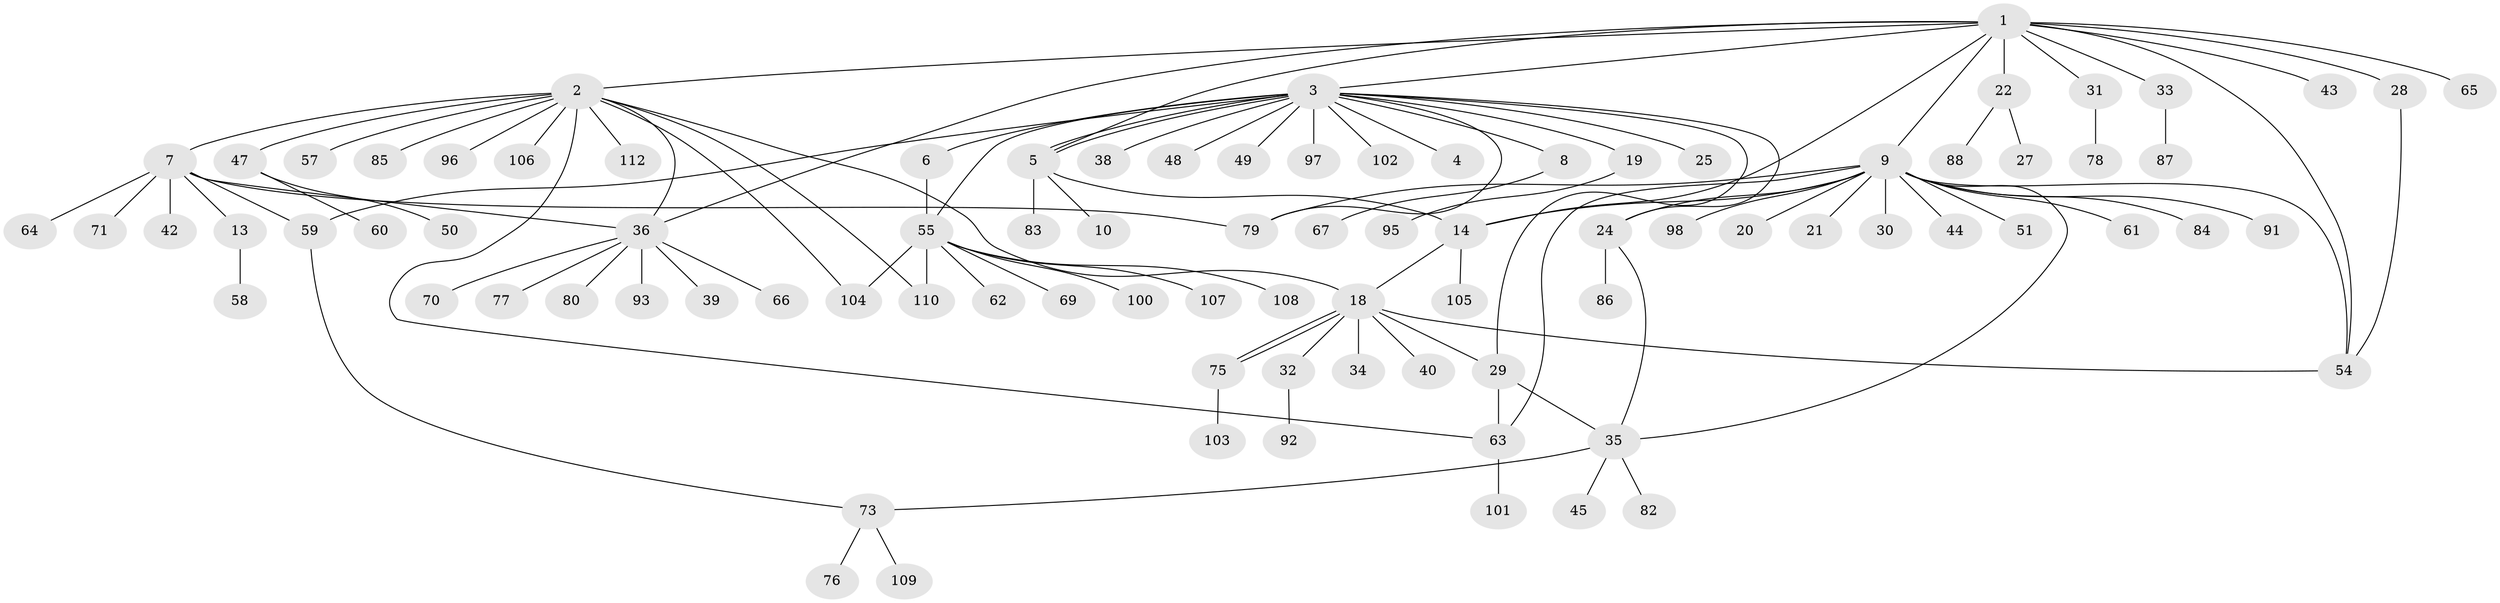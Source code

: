 // original degree distribution, {11: 0.008695652173913044, 9: 0.008695652173913044, 20: 0.008695652173913044, 1: 0.591304347826087, 7: 0.043478260869565216, 2: 0.16521739130434782, 3: 0.06086956521739131, 16: 0.008695652173913044, 4: 0.05217391304347826, 5: 0.034782608695652174, 10: 0.008695652173913044, 6: 0.008695652173913044}
// Generated by graph-tools (version 1.1) at 2025/11/02/27/25 16:11:10]
// undirected, 90 vertices, 113 edges
graph export_dot {
graph [start="1"]
  node [color=gray90,style=filled];
  1 [super="+11"];
  2 [super="+26"];
  3 [super="+16"];
  4;
  5 [super="+37"];
  6;
  7 [super="+12"];
  8 [super="+23"];
  9 [super="+17"];
  10;
  13 [super="+15"];
  14 [super="+90"];
  18 [super="+94"];
  19 [super="+52"];
  20;
  21;
  22;
  24 [super="+53"];
  25;
  27;
  28 [super="+99"];
  29 [super="+81"];
  30;
  31;
  32 [super="+68"];
  33;
  34;
  35 [super="+46"];
  36 [super="+74"];
  38 [super="+114"];
  39;
  40 [super="+41"];
  42;
  43;
  44;
  45;
  47;
  48;
  49;
  50;
  51;
  54 [super="+72"];
  55 [super="+56"];
  57;
  58 [super="+115"];
  59;
  60;
  61;
  62;
  63 [super="+113"];
  64;
  65;
  66;
  67;
  69;
  70;
  71;
  73;
  75;
  76;
  77;
  78;
  79 [super="+89"];
  80;
  82;
  83;
  84;
  85;
  86;
  87;
  88;
  91;
  92;
  93;
  95;
  96;
  97;
  98;
  100;
  101;
  102;
  103;
  104;
  105;
  106;
  107;
  108;
  109 [super="+111"];
  110;
  112;
  1 -- 2;
  1 -- 3;
  1 -- 5;
  1 -- 9;
  1 -- 22;
  1 -- 28;
  1 -- 31;
  1 -- 33;
  1 -- 43;
  1 -- 54;
  1 -- 65;
  1 -- 36;
  1 -- 14;
  2 -- 7;
  2 -- 18;
  2 -- 96;
  2 -- 104;
  2 -- 106;
  2 -- 110;
  2 -- 112;
  2 -- 36;
  2 -- 85;
  2 -- 57;
  2 -- 63;
  2 -- 47;
  3 -- 4;
  3 -- 5;
  3 -- 5;
  3 -- 6;
  3 -- 8;
  3 -- 19;
  3 -- 24;
  3 -- 25;
  3 -- 38;
  3 -- 48;
  3 -- 49;
  3 -- 55 [weight=2];
  3 -- 59;
  3 -- 79;
  3 -- 97;
  3 -- 102;
  3 -- 29;
  5 -- 10;
  5 -- 14;
  5 -- 83;
  6 -- 55;
  7 -- 13;
  7 -- 59;
  7 -- 71;
  7 -- 79;
  7 -- 64;
  7 -- 42;
  7 -- 36;
  8 -- 67;
  9 -- 14;
  9 -- 21;
  9 -- 24;
  9 -- 30;
  9 -- 35;
  9 -- 44;
  9 -- 51;
  9 -- 54;
  9 -- 61;
  9 -- 63;
  9 -- 79;
  9 -- 84;
  9 -- 91;
  9 -- 98;
  9 -- 20;
  13 -- 58;
  14 -- 18;
  14 -- 105;
  18 -- 29;
  18 -- 32;
  18 -- 34;
  18 -- 40;
  18 -- 54;
  18 -- 75;
  18 -- 75;
  19 -- 95;
  22 -- 27;
  22 -- 88;
  24 -- 35;
  24 -- 86;
  28 -- 54;
  29 -- 35;
  29 -- 63;
  31 -- 78;
  32 -- 92;
  33 -- 87;
  35 -- 45;
  35 -- 73;
  35 -- 82;
  36 -- 39;
  36 -- 66;
  36 -- 70;
  36 -- 77;
  36 -- 80;
  36 -- 93;
  47 -- 50;
  47 -- 60;
  55 -- 62;
  55 -- 100;
  55 -- 104;
  55 -- 69;
  55 -- 107;
  55 -- 108;
  55 -- 110;
  59 -- 73;
  63 -- 101;
  73 -- 76;
  73 -- 109;
  75 -- 103;
}
